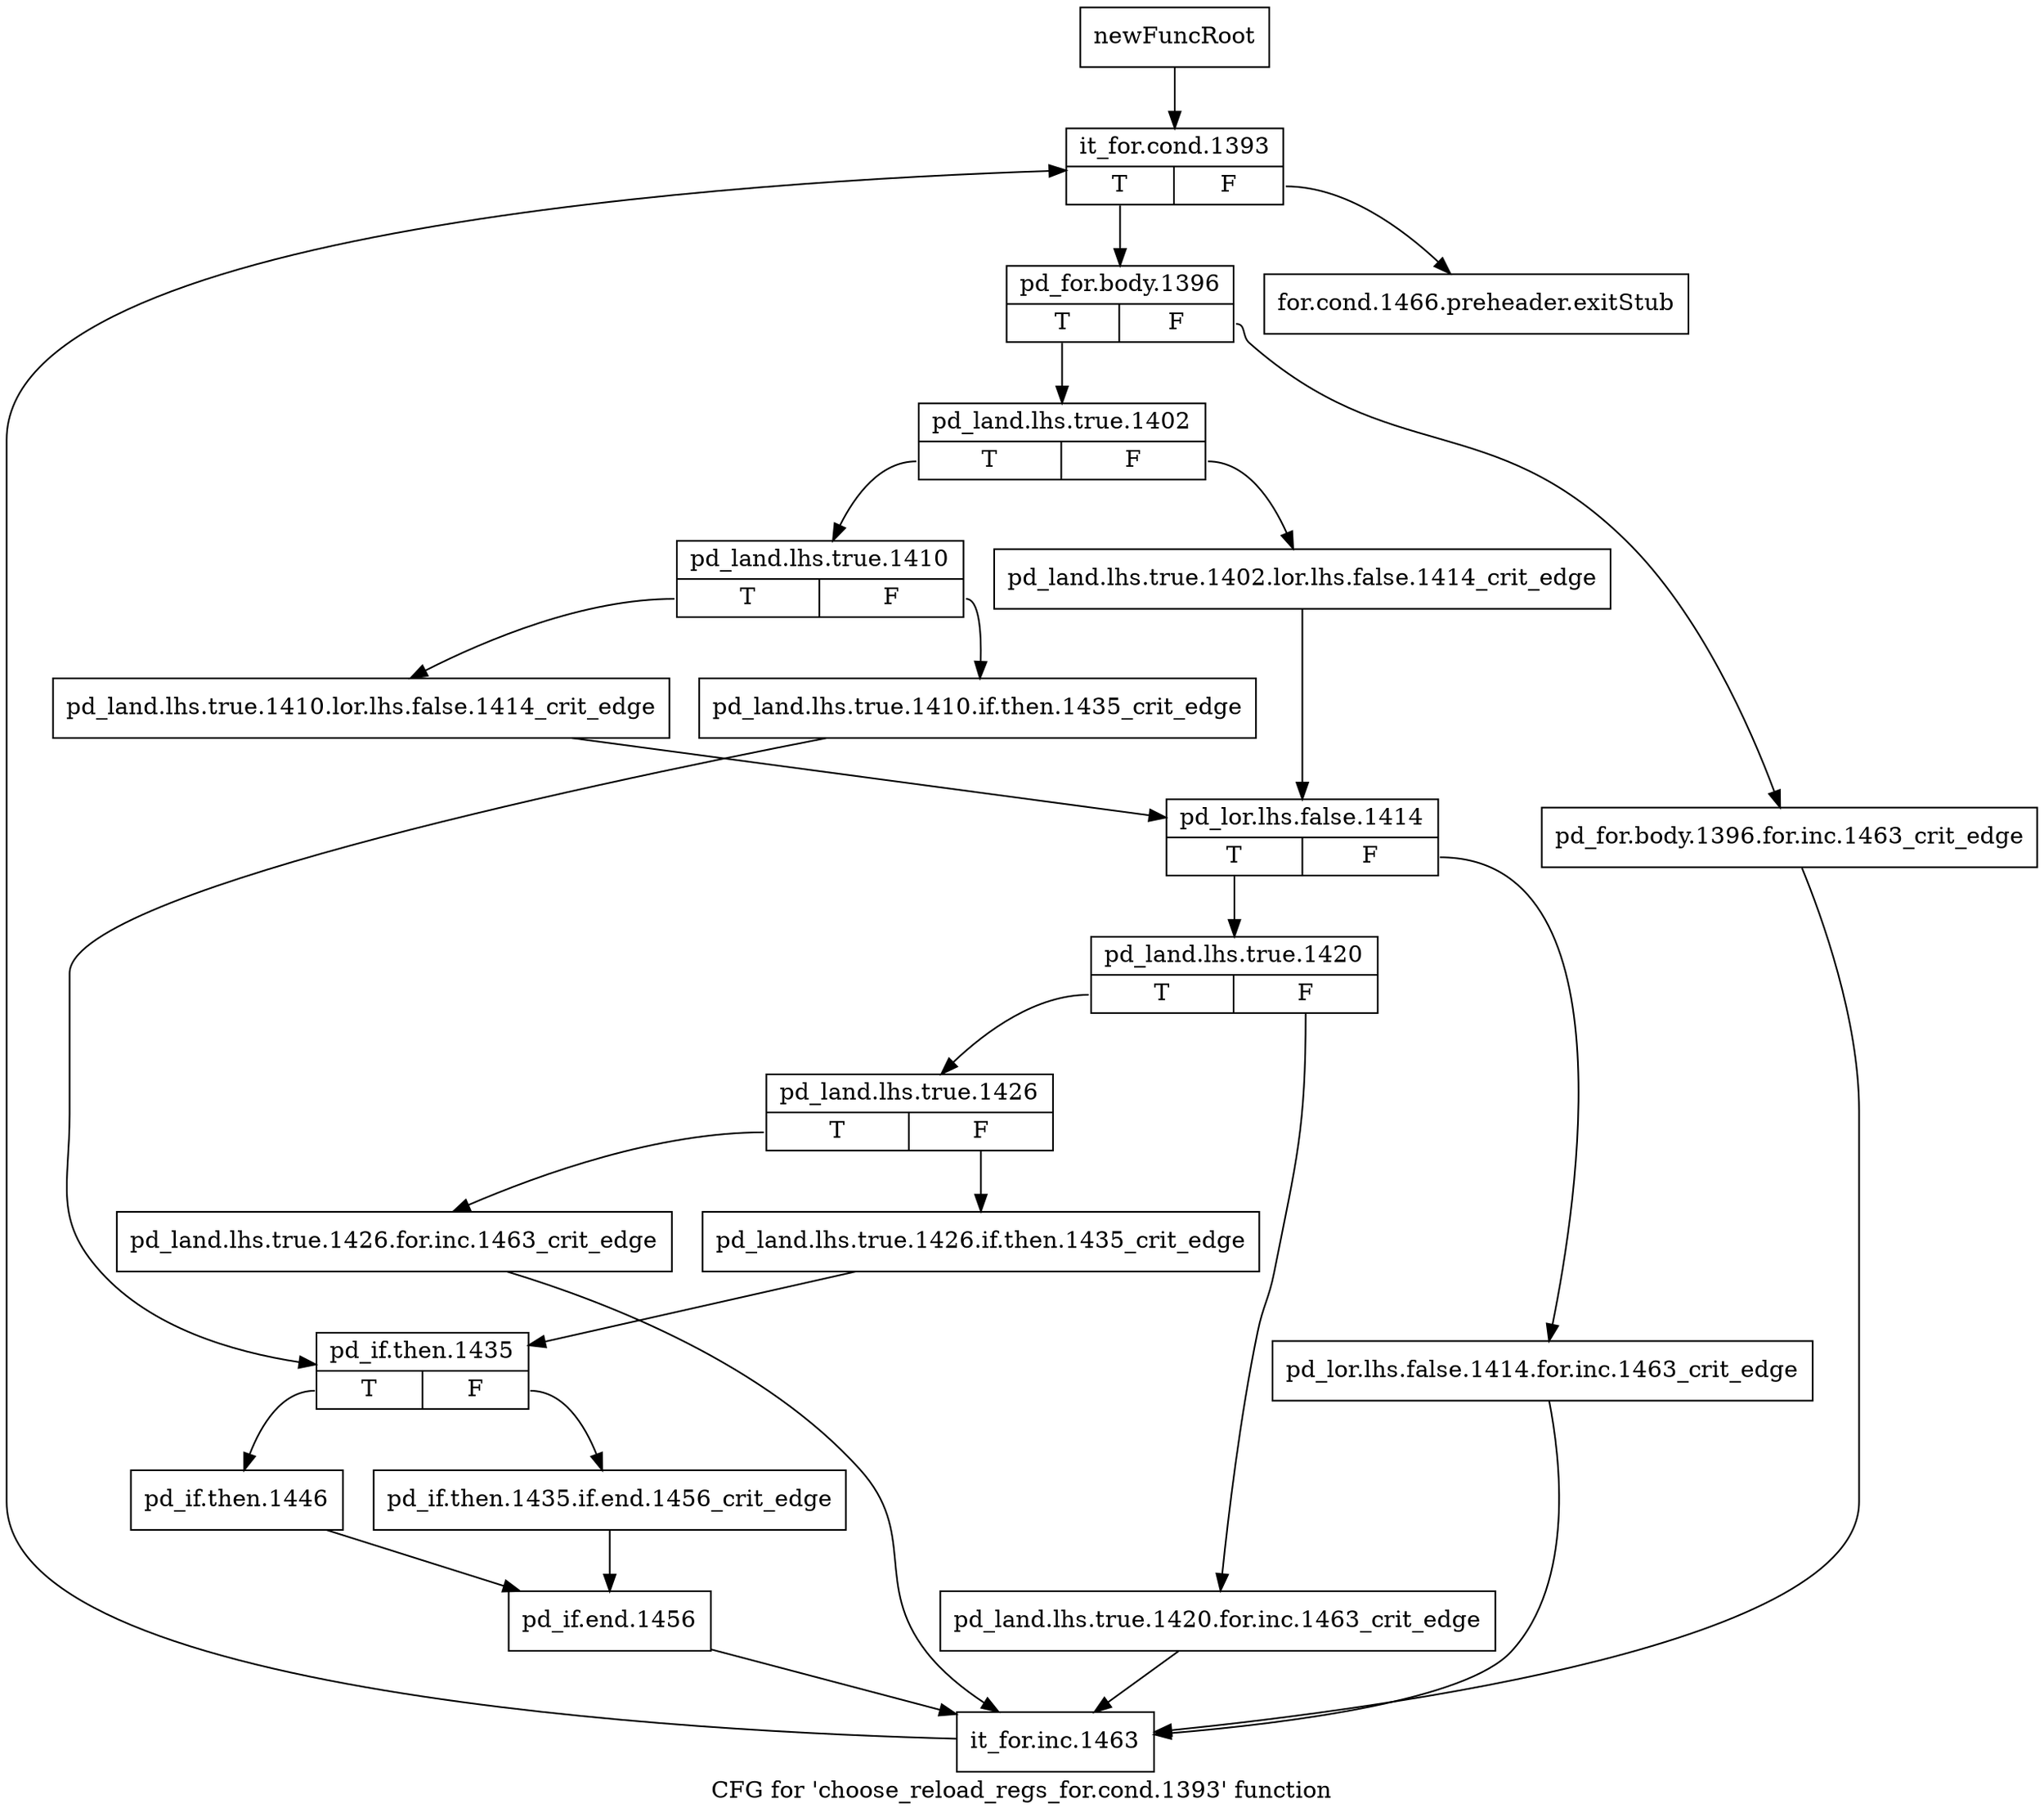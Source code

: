 digraph "CFG for 'choose_reload_regs_for.cond.1393' function" {
	label="CFG for 'choose_reload_regs_for.cond.1393' function";

	Node0xbeb1170 [shape=record,label="{newFuncRoot}"];
	Node0xbeb1170 -> Node0xbeb1210;
	Node0xbeb11c0 [shape=record,label="{for.cond.1466.preheader.exitStub}"];
	Node0xbeb1210 [shape=record,label="{it_for.cond.1393|{<s0>T|<s1>F}}"];
	Node0xbeb1210:s0 -> Node0xbeb1260;
	Node0xbeb1210:s1 -> Node0xbeb11c0;
	Node0xbeb1260 [shape=record,label="{pd_for.body.1396|{<s0>T|<s1>F}}"];
	Node0xbeb1260:s0 -> Node0xbebc610;
	Node0xbeb1260:s1 -> Node0xbebc5c0;
	Node0xbebc5c0 [shape=record,label="{pd_for.body.1396.for.inc.1463_crit_edge}"];
	Node0xbebc5c0 -> Node0xbebcb10;
	Node0xbebc610 [shape=record,label="{pd_land.lhs.true.1402|{<s0>T|<s1>F}}"];
	Node0xbebc610:s0 -> Node0xbebc6b0;
	Node0xbebc610:s1 -> Node0xbebc660;
	Node0xbebc660 [shape=record,label="{pd_land.lhs.true.1402.lor.lhs.false.1414_crit_edge}"];
	Node0xbebc660 -> Node0xbebc7a0;
	Node0xbebc6b0 [shape=record,label="{pd_land.lhs.true.1410|{<s0>T|<s1>F}}"];
	Node0xbebc6b0:s0 -> Node0xbebc750;
	Node0xbebc6b0:s1 -> Node0xbebc700;
	Node0xbebc700 [shape=record,label="{pd_land.lhs.true.1410.if.then.1435_crit_edge}"];
	Node0xbebc700 -> Node0xbebc980;
	Node0xbebc750 [shape=record,label="{pd_land.lhs.true.1410.lor.lhs.false.1414_crit_edge}"];
	Node0xbebc750 -> Node0xbebc7a0;
	Node0xbebc7a0 [shape=record,label="{pd_lor.lhs.false.1414|{<s0>T|<s1>F}}"];
	Node0xbebc7a0:s0 -> Node0xbebc840;
	Node0xbebc7a0:s1 -> Node0xbebc7f0;
	Node0xbebc7f0 [shape=record,label="{pd_lor.lhs.false.1414.for.inc.1463_crit_edge}"];
	Node0xbebc7f0 -> Node0xbebcb10;
	Node0xbebc840 [shape=record,label="{pd_land.lhs.true.1420|{<s0>T|<s1>F}}"];
	Node0xbebc840:s0 -> Node0xbebc8e0;
	Node0xbebc840:s1 -> Node0xbebc890;
	Node0xbebc890 [shape=record,label="{pd_land.lhs.true.1420.for.inc.1463_crit_edge}"];
	Node0xbebc890 -> Node0xbebcb10;
	Node0xbebc8e0 [shape=record,label="{pd_land.lhs.true.1426|{<s0>T|<s1>F}}"];
	Node0xbebc8e0:s0 -> Node0xbebcac0;
	Node0xbebc8e0:s1 -> Node0xbebc930;
	Node0xbebc930 [shape=record,label="{pd_land.lhs.true.1426.if.then.1435_crit_edge}"];
	Node0xbebc930 -> Node0xbebc980;
	Node0xbebc980 [shape=record,label="{pd_if.then.1435|{<s0>T|<s1>F}}"];
	Node0xbebc980:s0 -> Node0xbebca20;
	Node0xbebc980:s1 -> Node0xbebc9d0;
	Node0xbebc9d0 [shape=record,label="{pd_if.then.1435.if.end.1456_crit_edge}"];
	Node0xbebc9d0 -> Node0xbebca70;
	Node0xbebca20 [shape=record,label="{pd_if.then.1446}"];
	Node0xbebca20 -> Node0xbebca70;
	Node0xbebca70 [shape=record,label="{pd_if.end.1456}"];
	Node0xbebca70 -> Node0xbebcb10;
	Node0xbebcac0 [shape=record,label="{pd_land.lhs.true.1426.for.inc.1463_crit_edge}"];
	Node0xbebcac0 -> Node0xbebcb10;
	Node0xbebcb10 [shape=record,label="{it_for.inc.1463}"];
	Node0xbebcb10 -> Node0xbeb1210;
}
